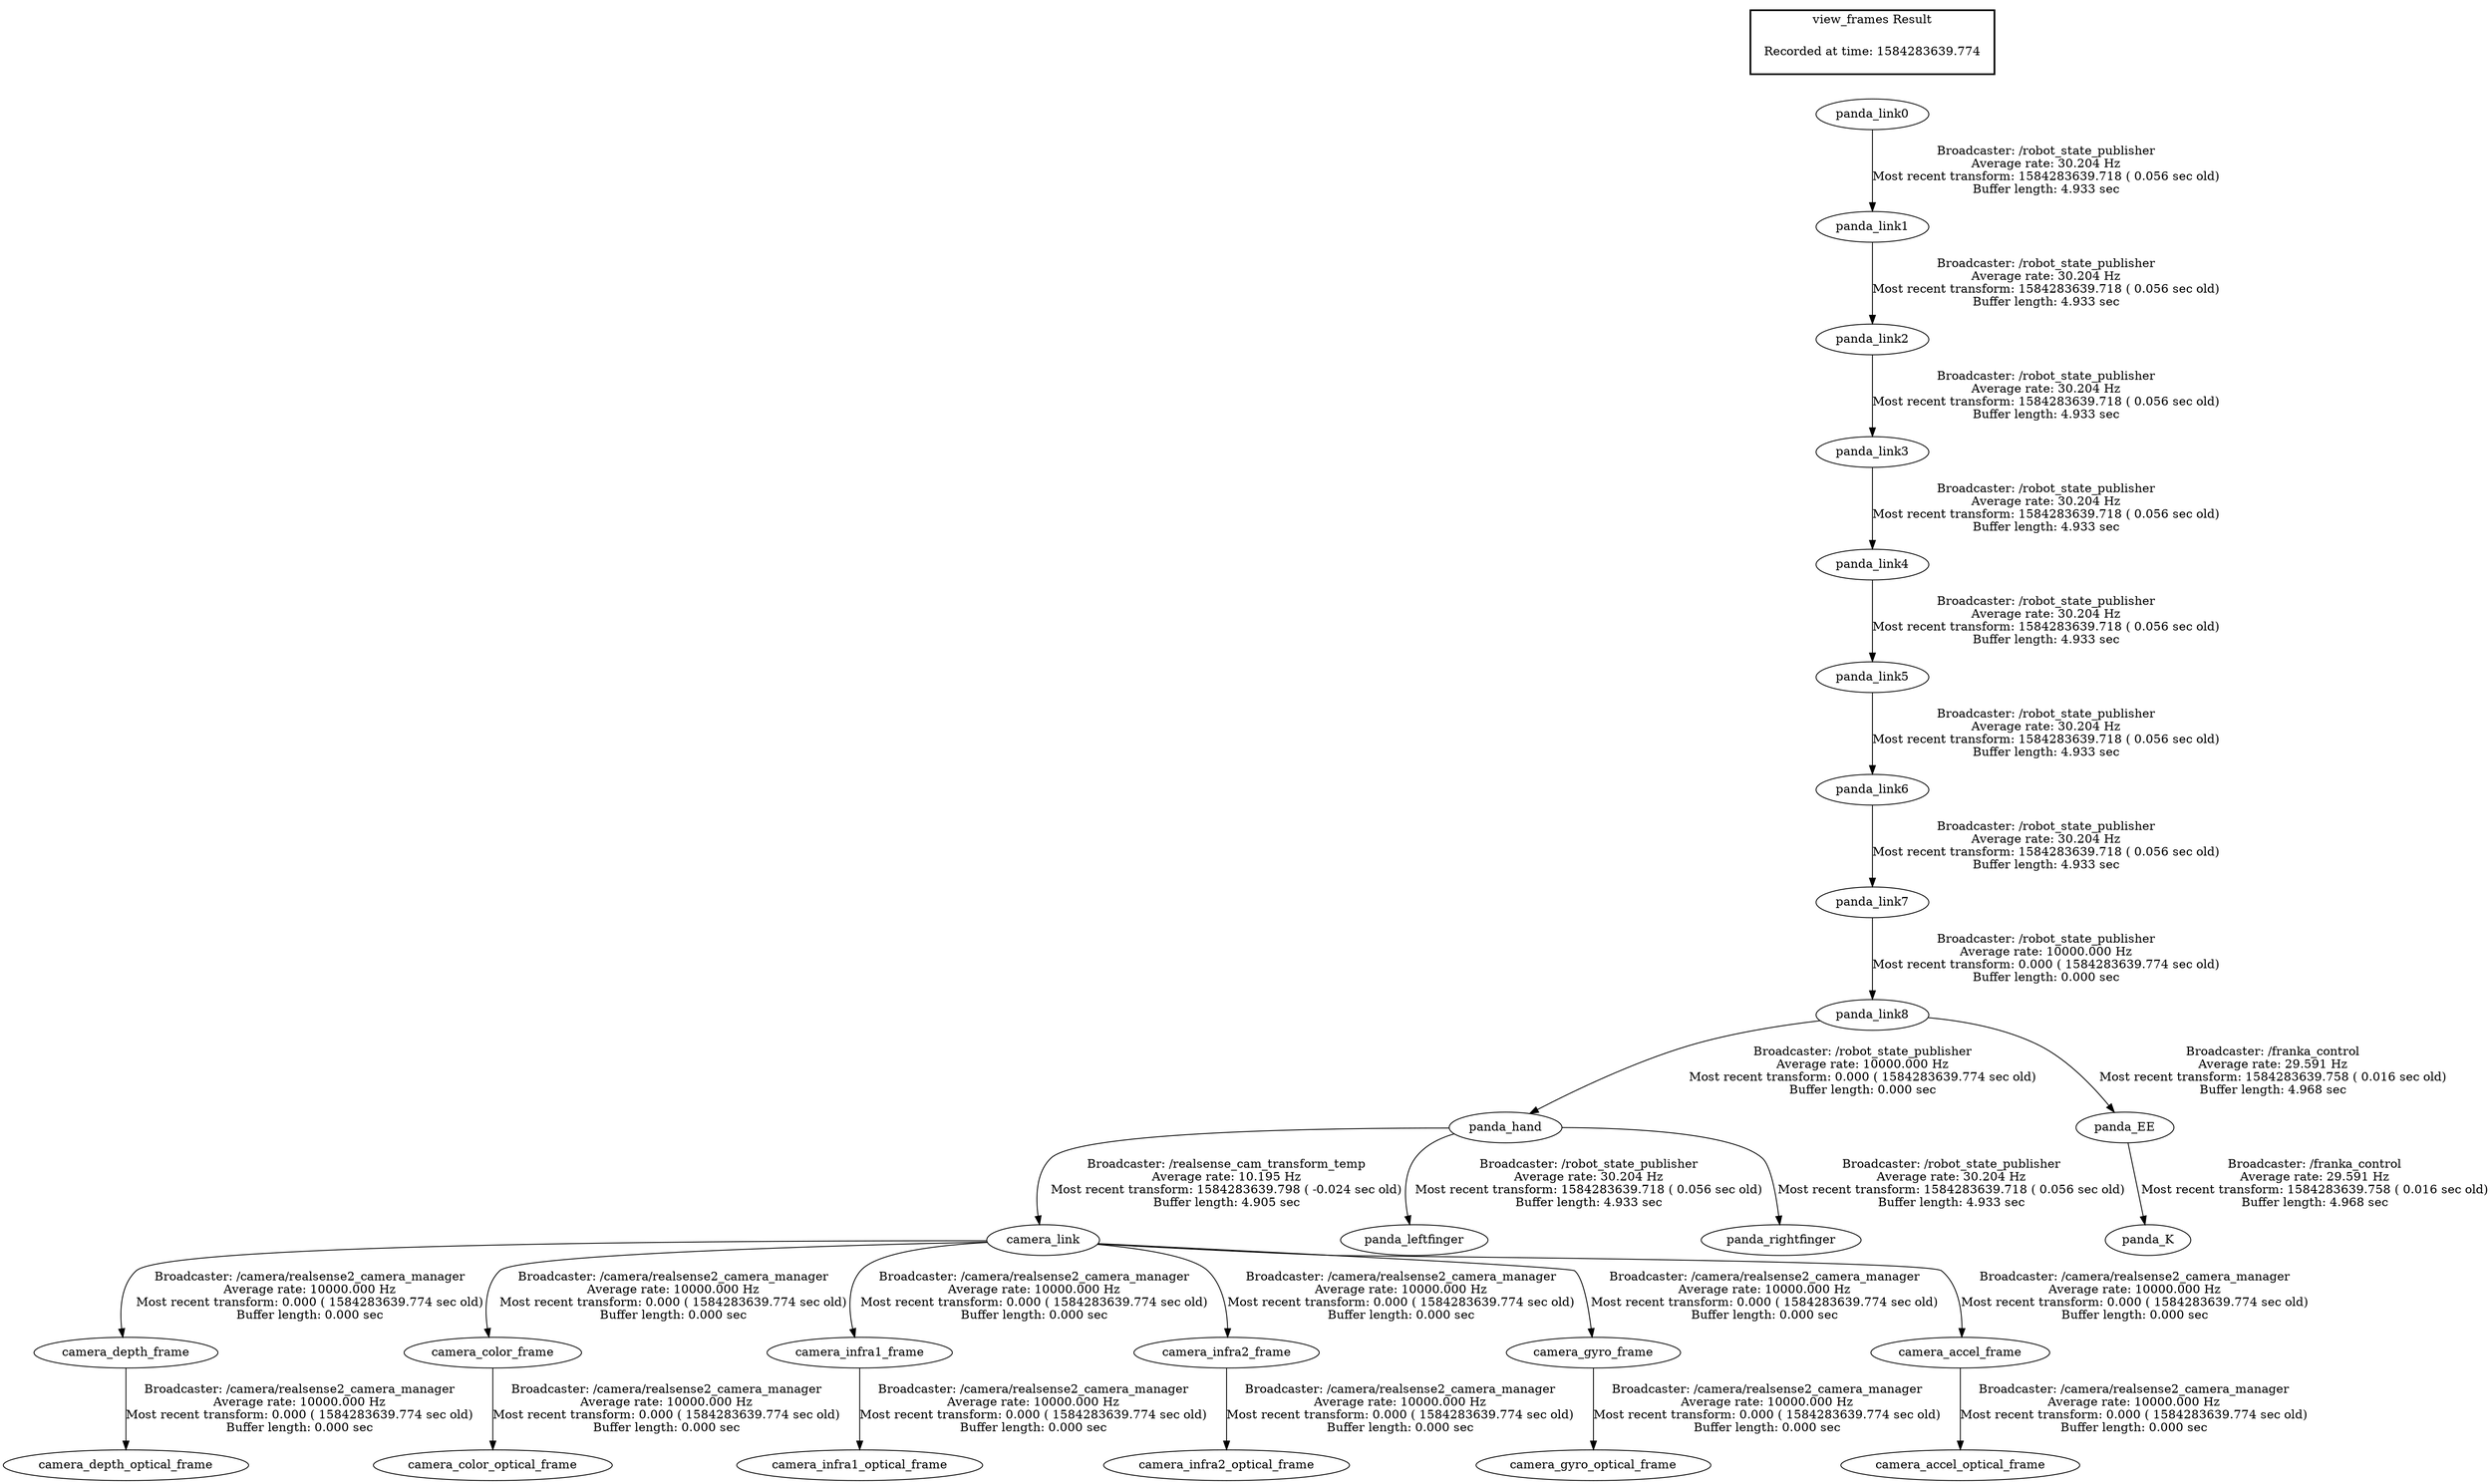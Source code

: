digraph G {
"panda_link8" -> "panda_hand"[label="Broadcaster: /robot_state_publisher\nAverage rate: 10000.000 Hz\nMost recent transform: 0.000 ( 1584283639.774 sec old)\nBuffer length: 0.000 sec\n"];
"panda_link7" -> "panda_link8"[label="Broadcaster: /robot_state_publisher\nAverage rate: 10000.000 Hz\nMost recent transform: 0.000 ( 1584283639.774 sec old)\nBuffer length: 0.000 sec\n"];
"panda_link6" -> "panda_link7"[label="Broadcaster: /robot_state_publisher\nAverage rate: 30.204 Hz\nMost recent transform: 1584283639.718 ( 0.056 sec old)\nBuffer length: 4.933 sec\n"];
"camera_link" -> "camera_depth_frame"[label="Broadcaster: /camera/realsense2_camera_manager\nAverage rate: 10000.000 Hz\nMost recent transform: 0.000 ( 1584283639.774 sec old)\nBuffer length: 0.000 sec\n"];
"panda_hand" -> "camera_link"[label="Broadcaster: /realsense_cam_transform_temp\nAverage rate: 10.195 Hz\nMost recent transform: 1584283639.798 ( -0.024 sec old)\nBuffer length: 4.905 sec\n"];
"camera_depth_frame" -> "camera_depth_optical_frame"[label="Broadcaster: /camera/realsense2_camera_manager\nAverage rate: 10000.000 Hz\nMost recent transform: 0.000 ( 1584283639.774 sec old)\nBuffer length: 0.000 sec\n"];
"camera_link" -> "camera_color_frame"[label="Broadcaster: /camera/realsense2_camera_manager\nAverage rate: 10000.000 Hz\nMost recent transform: 0.000 ( 1584283639.774 sec old)\nBuffer length: 0.000 sec\n"];
"camera_color_frame" -> "camera_color_optical_frame"[label="Broadcaster: /camera/realsense2_camera_manager\nAverage rate: 10000.000 Hz\nMost recent transform: 0.000 ( 1584283639.774 sec old)\nBuffer length: 0.000 sec\n"];
"camera_link" -> "camera_infra1_frame"[label="Broadcaster: /camera/realsense2_camera_manager\nAverage rate: 10000.000 Hz\nMost recent transform: 0.000 ( 1584283639.774 sec old)\nBuffer length: 0.000 sec\n"];
"camera_infra1_frame" -> "camera_infra1_optical_frame"[label="Broadcaster: /camera/realsense2_camera_manager\nAverage rate: 10000.000 Hz\nMost recent transform: 0.000 ( 1584283639.774 sec old)\nBuffer length: 0.000 sec\n"];
"camera_link" -> "camera_infra2_frame"[label="Broadcaster: /camera/realsense2_camera_manager\nAverage rate: 10000.000 Hz\nMost recent transform: 0.000 ( 1584283639.774 sec old)\nBuffer length: 0.000 sec\n"];
"camera_infra2_frame" -> "camera_infra2_optical_frame"[label="Broadcaster: /camera/realsense2_camera_manager\nAverage rate: 10000.000 Hz\nMost recent transform: 0.000 ( 1584283639.774 sec old)\nBuffer length: 0.000 sec\n"];
"camera_link" -> "camera_gyro_frame"[label="Broadcaster: /camera/realsense2_camera_manager\nAverage rate: 10000.000 Hz\nMost recent transform: 0.000 ( 1584283639.774 sec old)\nBuffer length: 0.000 sec\n"];
"camera_gyro_frame" -> "camera_gyro_optical_frame"[label="Broadcaster: /camera/realsense2_camera_manager\nAverage rate: 10000.000 Hz\nMost recent transform: 0.000 ( 1584283639.774 sec old)\nBuffer length: 0.000 sec\n"];
"camera_link" -> "camera_accel_frame"[label="Broadcaster: /camera/realsense2_camera_manager\nAverage rate: 10000.000 Hz\nMost recent transform: 0.000 ( 1584283639.774 sec old)\nBuffer length: 0.000 sec\n"];
"camera_accel_frame" -> "camera_accel_optical_frame"[label="Broadcaster: /camera/realsense2_camera_manager\nAverage rate: 10000.000 Hz\nMost recent transform: 0.000 ( 1584283639.774 sec old)\nBuffer length: 0.000 sec\n"];
"panda_hand" -> "panda_leftfinger"[label="Broadcaster: /robot_state_publisher\nAverage rate: 30.204 Hz\nMost recent transform: 1584283639.718 ( 0.056 sec old)\nBuffer length: 4.933 sec\n"];
"panda_hand" -> "panda_rightfinger"[label="Broadcaster: /robot_state_publisher\nAverage rate: 30.204 Hz\nMost recent transform: 1584283639.718 ( 0.056 sec old)\nBuffer length: 4.933 sec\n"];
"panda_link0" -> "panda_link1"[label="Broadcaster: /robot_state_publisher\nAverage rate: 30.204 Hz\nMost recent transform: 1584283639.718 ( 0.056 sec old)\nBuffer length: 4.933 sec\n"];
"panda_link1" -> "panda_link2"[label="Broadcaster: /robot_state_publisher\nAverage rate: 30.204 Hz\nMost recent transform: 1584283639.718 ( 0.056 sec old)\nBuffer length: 4.933 sec\n"];
"panda_link2" -> "panda_link3"[label="Broadcaster: /robot_state_publisher\nAverage rate: 30.204 Hz\nMost recent transform: 1584283639.718 ( 0.056 sec old)\nBuffer length: 4.933 sec\n"];
"panda_link3" -> "panda_link4"[label="Broadcaster: /robot_state_publisher\nAverage rate: 30.204 Hz\nMost recent transform: 1584283639.718 ( 0.056 sec old)\nBuffer length: 4.933 sec\n"];
"panda_link4" -> "panda_link5"[label="Broadcaster: /robot_state_publisher\nAverage rate: 30.204 Hz\nMost recent transform: 1584283639.718 ( 0.056 sec old)\nBuffer length: 4.933 sec\n"];
"panda_link5" -> "panda_link6"[label="Broadcaster: /robot_state_publisher\nAverage rate: 30.204 Hz\nMost recent transform: 1584283639.718 ( 0.056 sec old)\nBuffer length: 4.933 sec\n"];
"panda_link8" -> "panda_EE"[label="Broadcaster: /franka_control\nAverage rate: 29.591 Hz\nMost recent transform: 1584283639.758 ( 0.016 sec old)\nBuffer length: 4.968 sec\n"];
"panda_EE" -> "panda_K"[label="Broadcaster: /franka_control\nAverage rate: 29.591 Hz\nMost recent transform: 1584283639.758 ( 0.016 sec old)\nBuffer length: 4.968 sec\n"];
edge [style=invis];
 subgraph cluster_legend { style=bold; color=black; label ="view_frames Result";
"Recorded at time: 1584283639.774"[ shape=plaintext ] ;
 }->"panda_link0";
}